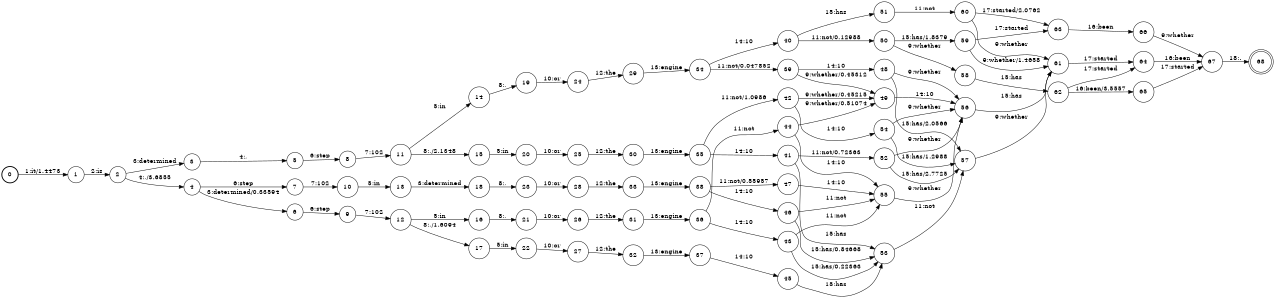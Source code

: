 digraph FST {
rankdir = LR;
size = "8.5,11";
label = "";
center = 1;
orientation = Portrait;
ranksep = "0.4";
nodesep = "0.25";
0 [label = "0", shape = circle, style = bold, fontsize = 14]
	0 -> 1 [label = "1:it/1.4473", fontsize = 14];
1 [label = "1", shape = circle, style = solid, fontsize = 14]
	1 -> 2 [label = "2:is", fontsize = 14];
2 [label = "2", shape = circle, style = solid, fontsize = 14]
	2 -> 3 [label = "3:determined", fontsize = 14];
	2 -> 4 [label = "4:,/3.6855", fontsize = 14];
3 [label = "3", shape = circle, style = solid, fontsize = 14]
	3 -> 5 [label = "4:,", fontsize = 14];
4 [label = "4", shape = circle, style = solid, fontsize = 14]
	4 -> 6 [label = "3:determined/0.33594", fontsize = 14];
	4 -> 7 [label = "6:step", fontsize = 14];
5 [label = "5", shape = circle, style = solid, fontsize = 14]
	5 -> 8 [label = "6:step", fontsize = 14];
6 [label = "6", shape = circle, style = solid, fontsize = 14]
	6 -> 9 [label = "6:step", fontsize = 14];
7 [label = "7", shape = circle, style = solid, fontsize = 14]
	7 -> 10 [label = "7:102", fontsize = 14];
8 [label = "8", shape = circle, style = solid, fontsize = 14]
	8 -> 11 [label = "7:102", fontsize = 14];
9 [label = "9", shape = circle, style = solid, fontsize = 14]
	9 -> 12 [label = "7:102", fontsize = 14];
10 [label = "10", shape = circle, style = solid, fontsize = 14]
	10 -> 13 [label = "5:in", fontsize = 14];
11 [label = "11", shape = circle, style = solid, fontsize = 14]
	11 -> 15 [label = "8:,/2.1348", fontsize = 14];
	11 -> 14 [label = "5:in", fontsize = 14];
12 [label = "12", shape = circle, style = solid, fontsize = 14]
	12 -> 17 [label = "8:,/1.6094", fontsize = 14];
	12 -> 16 [label = "5:in", fontsize = 14];
13 [label = "13", shape = circle, style = solid, fontsize = 14]
	13 -> 18 [label = "3:determined", fontsize = 14];
14 [label = "14", shape = circle, style = solid, fontsize = 14]
	14 -> 19 [label = "8:,", fontsize = 14];
15 [label = "15", shape = circle, style = solid, fontsize = 14]
	15 -> 20 [label = "5:in", fontsize = 14];
16 [label = "16", shape = circle, style = solid, fontsize = 14]
	16 -> 21 [label = "8:,", fontsize = 14];
17 [label = "17", shape = circle, style = solid, fontsize = 14]
	17 -> 22 [label = "5:in", fontsize = 14];
18 [label = "18", shape = circle, style = solid, fontsize = 14]
	18 -> 23 [label = "8:,", fontsize = 14];
19 [label = "19", shape = circle, style = solid, fontsize = 14]
	19 -> 24 [label = "10:or", fontsize = 14];
20 [label = "20", shape = circle, style = solid, fontsize = 14]
	20 -> 25 [label = "10:or", fontsize = 14];
21 [label = "21", shape = circle, style = solid, fontsize = 14]
	21 -> 26 [label = "10:or", fontsize = 14];
22 [label = "22", shape = circle, style = solid, fontsize = 14]
	22 -> 27 [label = "10:or", fontsize = 14];
23 [label = "23", shape = circle, style = solid, fontsize = 14]
	23 -> 28 [label = "10:or", fontsize = 14];
24 [label = "24", shape = circle, style = solid, fontsize = 14]
	24 -> 29 [label = "12:the", fontsize = 14];
25 [label = "25", shape = circle, style = solid, fontsize = 14]
	25 -> 30 [label = "12:the", fontsize = 14];
26 [label = "26", shape = circle, style = solid, fontsize = 14]
	26 -> 31 [label = "12:the", fontsize = 14];
27 [label = "27", shape = circle, style = solid, fontsize = 14]
	27 -> 32 [label = "12:the", fontsize = 14];
28 [label = "28", shape = circle, style = solid, fontsize = 14]
	28 -> 33 [label = "12:the", fontsize = 14];
29 [label = "29", shape = circle, style = solid, fontsize = 14]
	29 -> 34 [label = "13:engine", fontsize = 14];
30 [label = "30", shape = circle, style = solid, fontsize = 14]
	30 -> 35 [label = "13:engine", fontsize = 14];
31 [label = "31", shape = circle, style = solid, fontsize = 14]
	31 -> 36 [label = "13:engine", fontsize = 14];
32 [label = "32", shape = circle, style = solid, fontsize = 14]
	32 -> 37 [label = "13:engine", fontsize = 14];
33 [label = "33", shape = circle, style = solid, fontsize = 14]
	33 -> 38 [label = "13:engine", fontsize = 14];
34 [label = "34", shape = circle, style = solid, fontsize = 14]
	34 -> 39 [label = "11:not/0.047852", fontsize = 14];
	34 -> 40 [label = "14:10", fontsize = 14];
35 [label = "35", shape = circle, style = solid, fontsize = 14]
	35 -> 42 [label = "11:not/1.0986", fontsize = 14];
	35 -> 41 [label = "14:10", fontsize = 14];
36 [label = "36", shape = circle, style = solid, fontsize = 14]
	36 -> 44 [label = "11:not", fontsize = 14];
	36 -> 43 [label = "14:10", fontsize = 14];
37 [label = "37", shape = circle, style = solid, fontsize = 14]
	37 -> 45 [label = "14:10", fontsize = 14];
38 [label = "38", shape = circle, style = solid, fontsize = 14]
	38 -> 47 [label = "11:not/0.55957", fontsize = 14];
	38 -> 46 [label = "14:10", fontsize = 14];
39 [label = "39", shape = circle, style = solid, fontsize = 14]
	39 -> 49 [label = "9:whether/0.45312", fontsize = 14];
	39 -> 48 [label = "14:10", fontsize = 14];
40 [label = "40", shape = circle, style = solid, fontsize = 14]
	40 -> 50 [label = "11:not/0.12988", fontsize = 14];
	40 -> 51 [label = "15:has", fontsize = 14];
41 [label = "41", shape = circle, style = solid, fontsize = 14]
	41 -> 52 [label = "11:not/0.72363", fontsize = 14];
	41 -> 53 [label = "15:has", fontsize = 14];
42 [label = "42", shape = circle, style = solid, fontsize = 14]
	42 -> 49 [label = "9:whether/0.45215", fontsize = 14];
	42 -> 54 [label = "14:10", fontsize = 14];
43 [label = "43", shape = circle, style = solid, fontsize = 14]
	43 -> 55 [label = "11:not", fontsize = 14];
	43 -> 53 [label = "15:has/0.22363", fontsize = 14];
44 [label = "44", shape = circle, style = solid, fontsize = 14]
	44 -> 49 [label = "9:whether/0.51074", fontsize = 14];
	44 -> 55 [label = "14:10", fontsize = 14];
45 [label = "45", shape = circle, style = solid, fontsize = 14]
	45 -> 53 [label = "15:has", fontsize = 14];
46 [label = "46", shape = circle, style = solid, fontsize = 14]
	46 -> 55 [label = "11:not", fontsize = 14];
	46 -> 53 [label = "15:has/0.84668", fontsize = 14];
47 [label = "47", shape = circle, style = solid, fontsize = 14]
	47 -> 55 [label = "14:10", fontsize = 14];
48 [label = "48", shape = circle, style = solid, fontsize = 14]
	48 -> 56 [label = "9:whether", fontsize = 14];
	48 -> 57 [label = "15:has/2.0566", fontsize = 14];
49 [label = "49", shape = circle, style = solid, fontsize = 14]
	49 -> 56 [label = "14:10", fontsize = 14];
50 [label = "50", shape = circle, style = solid, fontsize = 14]
	50 -> 58 [label = "9:whether", fontsize = 14];
	50 -> 59 [label = "15:has/1.8379", fontsize = 14];
51 [label = "51", shape = circle, style = solid, fontsize = 14]
	51 -> 60 [label = "11:not", fontsize = 14];
52 [label = "52", shape = circle, style = solid, fontsize = 14]
	52 -> 56 [label = "9:whether", fontsize = 14];
	52 -> 57 [label = "15:has/2.7725", fontsize = 14];
53 [label = "53", shape = circle, style = solid, fontsize = 14]
	53 -> 57 [label = "11:not", fontsize = 14];
54 [label = "54", shape = circle, style = solid, fontsize = 14]
	54 -> 56 [label = "9:whether", fontsize = 14];
	54 -> 57 [label = "15:has/1.2988", fontsize = 14];
55 [label = "55", shape = circle, style = solid, fontsize = 14]
	55 -> 56 [label = "9:whether", fontsize = 14];
56 [label = "56", shape = circle, style = solid, fontsize = 14]
	56 -> 61 [label = "15:has", fontsize = 14];
57 [label = "57", shape = circle, style = solid, fontsize = 14]
	57 -> 61 [label = "9:whether", fontsize = 14];
58 [label = "58", shape = circle, style = solid, fontsize = 14]
	58 -> 62 [label = "15:has", fontsize = 14];
59 [label = "59", shape = circle, style = solid, fontsize = 14]
	59 -> 61 [label = "9:whether/1.4658", fontsize = 14];
	59 -> 63 [label = "17:started", fontsize = 14];
60 [label = "60", shape = circle, style = solid, fontsize = 14]
	60 -> 61 [label = "9:whether", fontsize = 14];
	60 -> 63 [label = "17:started/2.0762", fontsize = 14];
61 [label = "61", shape = circle, style = solid, fontsize = 14]
	61 -> 64 [label = "17:started", fontsize = 14];
62 [label = "62", shape = circle, style = solid, fontsize = 14]
	62 -> 65 [label = "16:been/3.5557", fontsize = 14];
	62 -> 64 [label = "17:started", fontsize = 14];
63 [label = "63", shape = circle, style = solid, fontsize = 14]
	63 -> 66 [label = "16:been", fontsize = 14];
64 [label = "64", shape = circle, style = solid, fontsize = 14]
	64 -> 67 [label = "16:been", fontsize = 14];
65 [label = "65", shape = circle, style = solid, fontsize = 14]
	65 -> 67 [label = "17:started", fontsize = 14];
66 [label = "66", shape = circle, style = solid, fontsize = 14]
	66 -> 67 [label = "9:whether", fontsize = 14];
67 [label = "67", shape = circle, style = solid, fontsize = 14]
	67 -> 68 [label = "18:.", fontsize = 14];
68 [label = "68", shape = doublecircle, style = solid, fontsize = 14]
}
